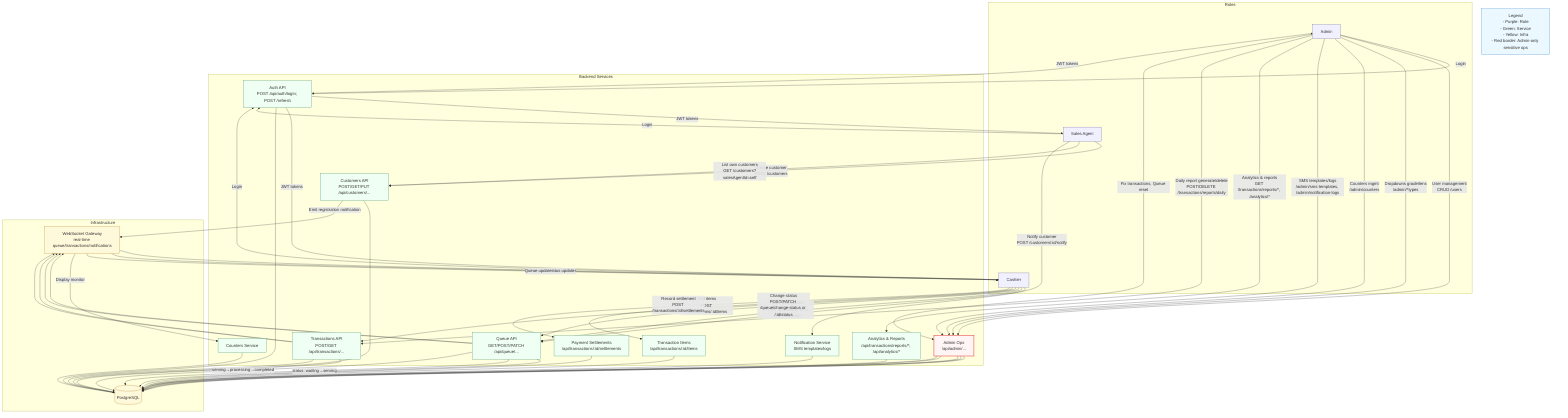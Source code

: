flowchart TD

%% Classes for styling
classDef role fill:#F1F0FF,stroke:#6B5B95,stroke-width:1px,color:#333
classDef svc fill:#F0FFF4,stroke:#2F855A,stroke-width:1px,color:#333
classDef infra fill:#FFF9DB,stroke:#B7791F,stroke-width:1px,color:#333
classDef risky fill:#FFF5F5,stroke:#E53E3E,stroke-width:2px,color:#333
classDef event fill:#EBF8FF,stroke:#3182CE,stroke-width:1px,color:#333

%% Roles
subgraph Roles
  A_ADMIN[Admin]:::role
  A_SALES[Sales Agent]:::role
  A_CASHIER[Cashier]:::role
end

%% Backend services
subgraph Backend Services
  S_AUTH[Auth API\nPOST /api/auth/login; POST /refresh]:::svc
  S_CUSTOMERS[Customers API\nPOST/GET/PUT /api/customers/...]:::svc
  S_QUEUE[Queue API\nGET/POST/PATCH /api/queue/...]:::svc
  S_TRANSACTIONS[Transactions API\nPOST/GET /api/transactions/...]:::svc
  S_ITEMS[Transaction Items\n/api/transactions/:id/items]:::svc
  S_SETTLEMENTS[Payment Settlements\n/api/transactions/:id/settlements]:::svc
  S_ADMIN[Admin Ops\n/api/admin/...]:::svc
  S_ANALYTICS[Analytics & Reports\n/api/transactions/reports/*; /api/analytics/*]:::svc
  S_NOTIF[Notification Service\nSMS templates/logs]:::svc
  S_COUNTERS[Counters Service]:::svc
end

%% Infra
subgraph Infrastructure
  DB[(PostgreSQL)]:::infra
  WS[WebSocket Gateway\nreal-time queue/transactions/notifications]:::infra
end

%% Auth flow
A_ADMIN -->|Login| S_AUTH
A_SALES -->|Login| S_AUTH
A_CASHIER -->|Login| S_AUTH
S_AUTH -->|JWT tokens| A_ADMIN
S_AUTH -->|JWT tokens| A_SALES
S_AUTH -->|JWT tokens| A_CASHIER
S_AUTH --> DB

%% Sales Agent main flow
A_SALES -->|Create customer\nPOST /customers| S_CUSTOMERS
S_CUSTOMERS --> DB
S_CUSTOMERS -->|Emit registration notification| WS
WS -->|Notify| A_CASHIER
A_SALES -->|List own customers\nGET /customers?salesAgentId=self| S_CUSTOMERS
A_SALES -->|Notify customer\nPOST /customers/:id/notify| S_NOTIF
S_NOTIF --> DB

%% Cashier flow
A_CASHIER -->|View queue\nGET /queue| S_QUEUE
S_QUEUE --> DB
A_CASHIER -->|Call next/specific\nPOST /queue/call-next, /call-customer| S_QUEUE
S_QUEUE -->|status: waiting→serving| DB
S_QUEUE --> WS
A_CASHIER -->|Change status\nPOST/PATCH /queue/change-status or /:id/status| S_QUEUE
S_QUEUE -->|serving→processing→completed| DB
A_CASHIER -->|Create transaction\nPOST /transactions| S_TRANSACTIONS
S_TRANSACTIONS --> DB
A_CASHIER -->|Add items\nPOST /transactions/:id/items| S_ITEMS
S_ITEMS --> DB
A_CASHIER -->|Record settlement\nPOST /transactions/:id/settlements| S_SETTLEMENTS
S_SETTLEMENTS --> DB
S_TRANSACTIONS --> WS
WS -->|Payment status updates| A_CASHIER

%% Admin flow
A_ADMIN -->|User management\nCRUD /users| S_ADMIN
S_ADMIN --> DB
A_ADMIN -->|Dropdowns grade/lens\n/admin/*types| S_ADMIN
S_ADMIN --> DB
A_ADMIN -->|Counters mgmt\n/admin/counters| S_ADMIN
S_ADMIN --> DB
A_ADMIN -->|SMS templates/logs\n/admin/sms-templates, /admin/notification-logs| S_ADMIN
S_ADMIN --> DB
A_ADMIN -->|Analytics & reports\nGET /transactions/reports/*, /analytics/*| S_ANALYTICS
S_ANALYTICS --> DB
A_ADMIN -->|Daily report generate/delete\nPOST/DELETE /transactions/reports/daily| S_TRANSACTIONS
S_TRANSACTIONS --> DB
A_ADMIN -->|Fix transactions, Queue reset| S_ADMIN
S_ADMIN --> DB
S_ADMIN:::risky

%% Real-time updates
S_QUEUE --> WS
S_TRANSACTIONS --> WS
WS -->|Queue updates| A_CASHIER
WS -->|Display monitor| S_COUNTERS
S_COUNTERS --> DB

%% Legend
LEGEND[Legend\n- Purple: Role\n- Green: Service\n- Yellow: Infra\n- Red border: Admin-only sensitive ops]:::event